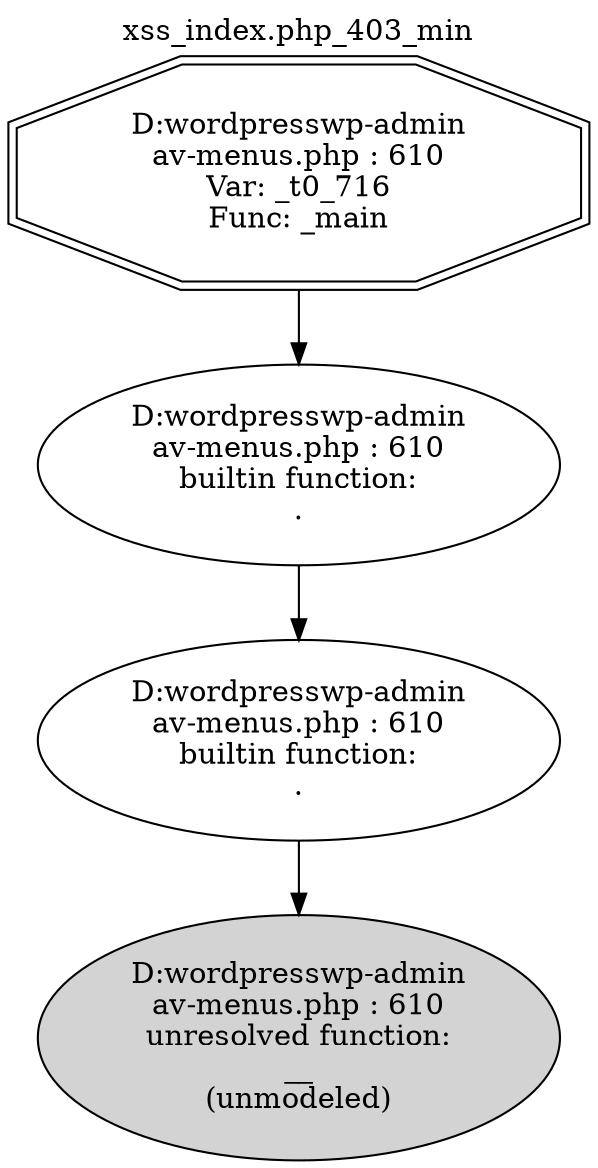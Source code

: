 digraph cfg {
  label="xss_index.php_403_min";
  labelloc=t;
  n1 [shape=doubleoctagon, label="D:\wordpress\wp-admin\nav-menus.php : 610\nVar: _t0_716\nFunc: _main\n"];
  n2 [shape=ellipse, label="D:\wordpress\wp-admin\nav-menus.php : 610\nbuiltin function:\n.\n"];
  n3 [shape=ellipse, label="D:\wordpress\wp-admin\nav-menus.php : 610\nbuiltin function:\n.\n"];
  n4 [shape=ellipse, label="D:\wordpress\wp-admin\nav-menus.php : 610\nunresolved function:\n__\n(unmodeled)\n",style=filled];
  n1 -> n2;
  n2 -> n3;
  n3 -> n4;
}
